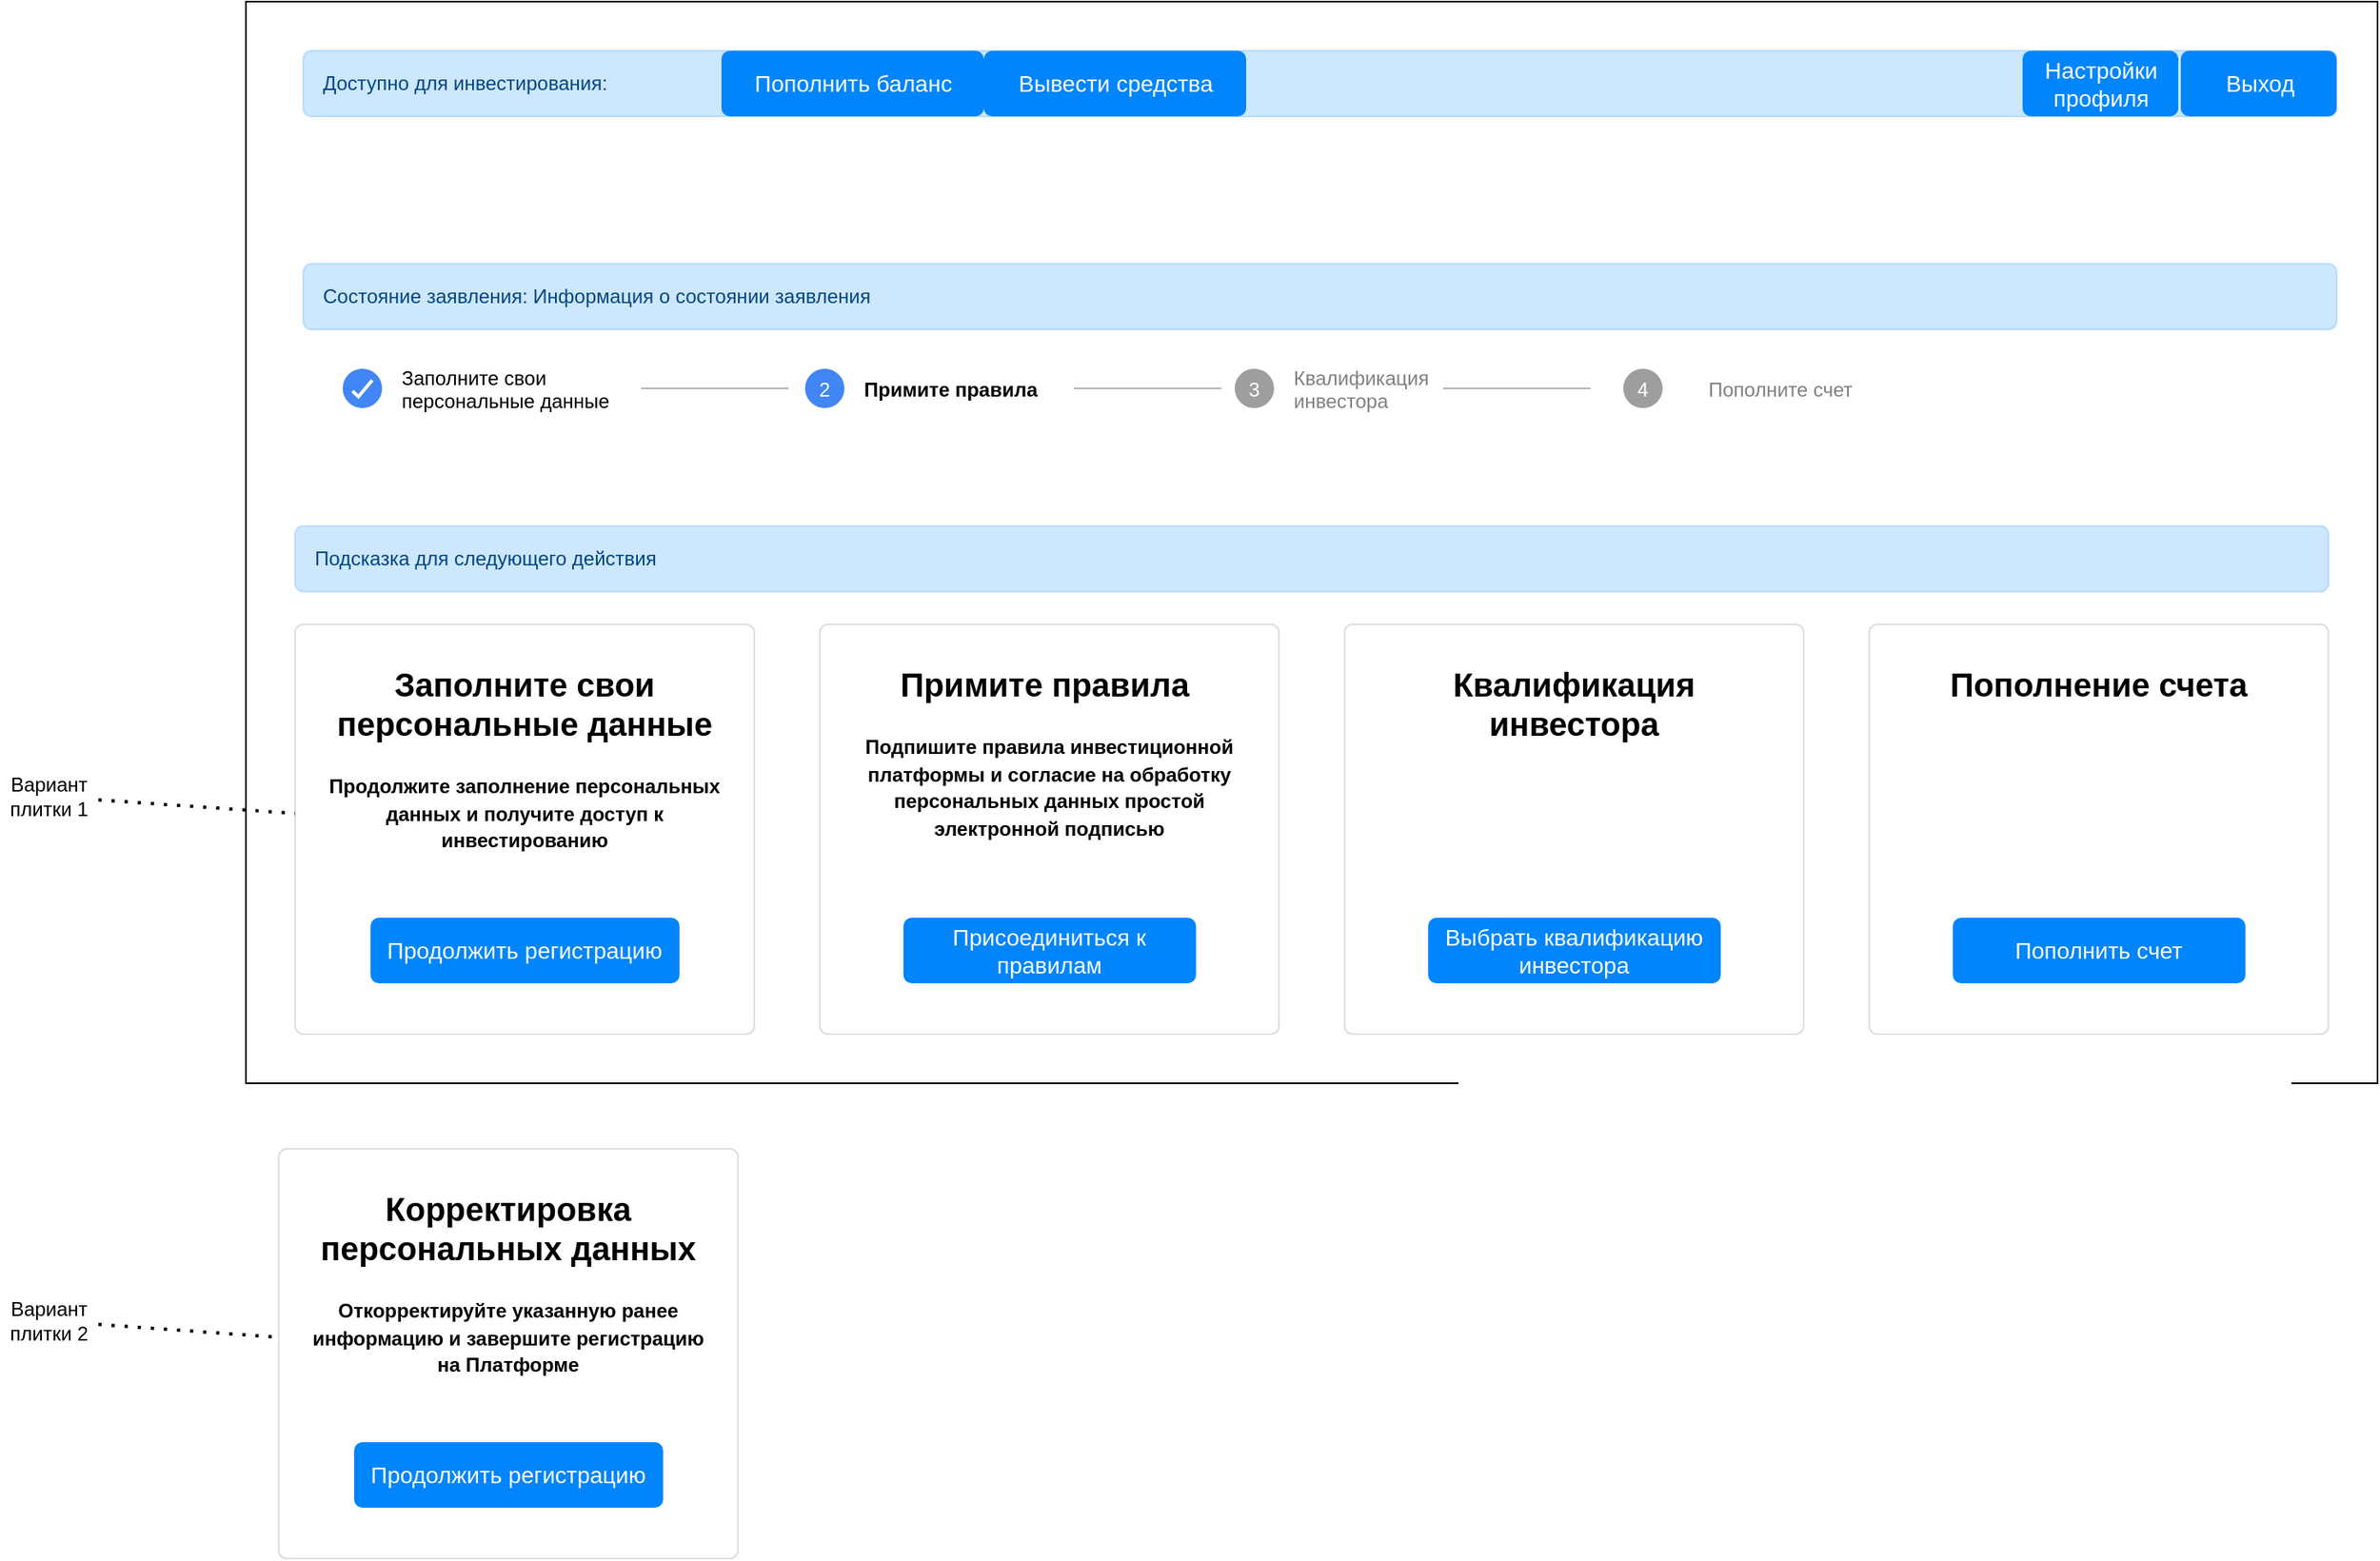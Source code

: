<mxfile version="20.2.3" type="device"><diagram id="y0Dcbx2gY_eZ_BZDZOhD" name="Page-1"><mxGraphModel dx="3137" dy="876" grid="1" gridSize="10" guides="1" tooltips="1" connect="1" arrows="1" fold="1" page="1" pageScale="1" pageWidth="827" pageHeight="1169" math="0" shadow="0"><root><mxCell id="0"/><mxCell id="1" parent="0"/><mxCell id="iD7hGT-l09tnN8n5SLFx-1" value="" style="rounded=0;whiteSpace=wrap;html=1;" vertex="1" parent="1"><mxGeometry x="-770" y="500" width="1300" height="660" as="geometry"/></mxCell><mxCell id="iD7hGT-l09tnN8n5SLFx-2" value="Доступно для инвестирования:" style="html=1;shadow=0;dashed=0;shape=mxgraph.bootstrap.rrect;rSize=5;strokeColor=#B8DCFE;strokeWidth=1;fillColor=#CCE7FE;fontColor=#004583;whiteSpace=wrap;align=left;verticalAlign=middle;spacingLeft=10;" vertex="1" parent="1"><mxGeometry x="-735" y="530" width="1240" height="40" as="geometry"/></mxCell><mxCell id="iD7hGT-l09tnN8n5SLFx-3" value="" style="html=1;shadow=0;dashed=0;shape=mxgraph.bootstrap.rrect;rSize=5;strokeColor=#DFDFDF;html=1;whiteSpace=wrap;fillColor=#FFFFFF;fontColor=#000000;align=center;verticalAlign=top;spacing=20;fontSize=14;" vertex="1" parent="1"><mxGeometry x="-740" y="880" width="280" height="250" as="geometry"/></mxCell><mxCell id="iD7hGT-l09tnN8n5SLFx-4" value="Заполнить анкету" style="html=1;shadow=0;dashed=0;shape=mxgraph.bootstrap.rrect;rSize=5;perimeter=none;whiteSpace=wrap;fillColor=#0085FC;strokeColor=none;fontColor=#ffffff;resizeWidth=1;fontSize=14;" vertex="1" parent="iD7hGT-l09tnN8n5SLFx-3"><mxGeometry y="1" width="148.42" height="40" relative="1" as="geometry"><mxPoint x="66" y="-71" as="offset"/></mxGeometry></mxCell><mxCell id="iD7hGT-l09tnN8n5SLFx-5" value="&lt;b style=&quot;font-size: 20px&quot;&gt;Заполните свои персональные данные&lt;/b&gt;&lt;br&gt;&lt;br&gt;&lt;b&gt;&lt;font style=&quot;font-size: 12px&quot;&gt;Продолжите заполнение персональных данных и получите доступ к инвестированию&lt;/font&gt;&lt;/b&gt;" style="html=1;shadow=0;dashed=0;shape=mxgraph.bootstrap.rrect;rSize=5;strokeColor=#DFDFDF;html=1;whiteSpace=wrap;fillColor=#FFFFFF;fontColor=#000000;align=center;verticalAlign=top;spacing=20;fontSize=14;" vertex="1" parent="iD7hGT-l09tnN8n5SLFx-3"><mxGeometry width="280" height="250" as="geometry"/></mxCell><mxCell id="iD7hGT-l09tnN8n5SLFx-6" value="Продолжить регистрацию" style="html=1;shadow=0;dashed=0;shape=mxgraph.bootstrap.rrect;rSize=5;perimeter=none;whiteSpace=wrap;fillColor=#0085FC;strokeColor=none;fontColor=#ffffff;resizeWidth=1;fontSize=14;" vertex="1" parent="iD7hGT-l09tnN8n5SLFx-5"><mxGeometry y="1" width="188.42" height="40" relative="1" as="geometry"><mxPoint x="46" y="-71" as="offset"/></mxGeometry></mxCell><mxCell id="iD7hGT-l09tnN8n5SLFx-7" value="" style="html=1;shadow=0;dashed=0;shape=mxgraph.bootstrap.rrect;rSize=5;strokeColor=#DFDFDF;html=1;whiteSpace=wrap;fillColor=#FFFFFF;fontColor=#000000;align=center;verticalAlign=top;spacing=20;fontSize=14;" vertex="1" parent="1"><mxGeometry x="-420" y="880" width="280" height="250" as="geometry"/></mxCell><mxCell id="iD7hGT-l09tnN8n5SLFx-8" value="Заполнить анкету" style="html=1;shadow=0;dashed=0;shape=mxgraph.bootstrap.rrect;rSize=5;perimeter=none;whiteSpace=wrap;fillColor=#0085FC;strokeColor=none;fontColor=#ffffff;resizeWidth=1;fontSize=14;" vertex="1" parent="iD7hGT-l09tnN8n5SLFx-7"><mxGeometry y="1" width="148.42" height="40" relative="1" as="geometry"><mxPoint x="66" y="-71" as="offset"/></mxGeometry></mxCell><mxCell id="iD7hGT-l09tnN8n5SLFx-9" value="&lt;b style=&quot;font-size: 20px&quot;&gt;Примите правила&amp;nbsp;&lt;/b&gt;&lt;br&gt;&lt;br&gt;&lt;b&gt;&lt;font style=&quot;font-size: 12px&quot;&gt;Подпишите правила инвестиционной платформы и согласие на обработку персональных данных простой электронной подписью&lt;/font&gt;&lt;/b&gt;" style="html=1;shadow=0;dashed=0;shape=mxgraph.bootstrap.rrect;rSize=5;strokeColor=#DFDFDF;html=1;whiteSpace=wrap;fillColor=#FFFFFF;fontColor=#000000;align=center;verticalAlign=top;spacing=20;fontSize=14;" vertex="1" parent="iD7hGT-l09tnN8n5SLFx-7"><mxGeometry width="280" height="250" as="geometry"/></mxCell><mxCell id="iD7hGT-l09tnN8n5SLFx-10" value="Присоединиться к правилам" style="html=1;shadow=0;dashed=0;shape=mxgraph.bootstrap.rrect;rSize=5;perimeter=none;whiteSpace=wrap;fillColor=#0085FC;strokeColor=none;fontColor=#ffffff;resizeWidth=1;fontSize=14;" vertex="1" parent="iD7hGT-l09tnN8n5SLFx-9"><mxGeometry y="1" width="178.42" height="40" relative="1" as="geometry"><mxPoint x="51" y="-71" as="offset"/></mxGeometry></mxCell><mxCell id="iD7hGT-l09tnN8n5SLFx-11" value="" style="html=1;shadow=0;dashed=0;shape=mxgraph.bootstrap.rrect;rSize=5;strokeColor=#DFDFDF;html=1;whiteSpace=wrap;fillColor=#FFFFFF;fontColor=#000000;align=center;verticalAlign=top;spacing=20;fontSize=14;" vertex="1" parent="1"><mxGeometry x="-100" y="880" width="280" height="250" as="geometry"/></mxCell><mxCell id="iD7hGT-l09tnN8n5SLFx-12" value="Заполнить анкету" style="html=1;shadow=0;dashed=0;shape=mxgraph.bootstrap.rrect;rSize=5;perimeter=none;whiteSpace=wrap;fillColor=#0085FC;strokeColor=none;fontColor=#ffffff;resizeWidth=1;fontSize=14;" vertex="1" parent="iD7hGT-l09tnN8n5SLFx-11"><mxGeometry y="1" width="148.42" height="40" relative="1" as="geometry"><mxPoint x="66" y="-71" as="offset"/></mxGeometry></mxCell><mxCell id="iD7hGT-l09tnN8n5SLFx-13" value="&lt;span style=&quot;font-size: 20px&quot;&gt;&lt;b&gt;Квалификация инвестора&lt;/b&gt;&lt;/span&gt;" style="html=1;shadow=0;dashed=0;shape=mxgraph.bootstrap.rrect;rSize=5;strokeColor=#DFDFDF;html=1;whiteSpace=wrap;fillColor=#FFFFFF;fontColor=#000000;align=center;verticalAlign=top;spacing=20;fontSize=14;" vertex="1" parent="iD7hGT-l09tnN8n5SLFx-11"><mxGeometry width="280" height="250" as="geometry"/></mxCell><mxCell id="iD7hGT-l09tnN8n5SLFx-14" value="Выбрать квалификацию инвестора" style="html=1;shadow=0;dashed=0;shape=mxgraph.bootstrap.rrect;rSize=5;perimeter=none;whiteSpace=wrap;fillColor=#0085FC;strokeColor=none;fontColor=#ffffff;resizeWidth=1;fontSize=14;" vertex="1" parent="iD7hGT-l09tnN8n5SLFx-13"><mxGeometry y="1" width="178.42" height="40" relative="1" as="geometry"><mxPoint x="51" y="-71" as="offset"/></mxGeometry></mxCell><mxCell id="iD7hGT-l09tnN8n5SLFx-15" value="" style="html=1;shadow=0;dashed=0;shape=mxgraph.bootstrap.rrect;rSize=5;strokeColor=#DFDFDF;html=1;whiteSpace=wrap;fillColor=#FFFFFF;fontColor=#000000;align=center;verticalAlign=top;spacing=20;fontSize=14;" vertex="1" parent="1"><mxGeometry x="220" y="880" width="280" height="250" as="geometry"/></mxCell><mxCell id="iD7hGT-l09tnN8n5SLFx-16" value="Заполнить анкету" style="html=1;shadow=0;dashed=0;shape=mxgraph.bootstrap.rrect;rSize=5;perimeter=none;whiteSpace=wrap;fillColor=#0085FC;strokeColor=none;fontColor=#ffffff;resizeWidth=1;fontSize=14;" vertex="1" parent="iD7hGT-l09tnN8n5SLFx-15"><mxGeometry y="1" width="148.42" height="40" relative="1" as="geometry"><mxPoint x="66" y="-71" as="offset"/></mxGeometry></mxCell><mxCell id="iD7hGT-l09tnN8n5SLFx-17" value="&lt;span style=&quot;font-size: 20px&quot;&gt;&lt;b&gt;Пополнение счета&lt;/b&gt;&lt;/span&gt;" style="html=1;shadow=0;dashed=0;shape=mxgraph.bootstrap.rrect;rSize=5;strokeColor=#DFDFDF;html=1;whiteSpace=wrap;fillColor=#FFFFFF;fontColor=#000000;align=center;verticalAlign=top;spacing=20;fontSize=14;" vertex="1" parent="iD7hGT-l09tnN8n5SLFx-15"><mxGeometry width="280" height="250" as="geometry"/></mxCell><mxCell id="iD7hGT-l09tnN8n5SLFx-18" value="Пополнить счет" style="html=1;shadow=0;dashed=0;shape=mxgraph.bootstrap.rrect;rSize=5;perimeter=none;whiteSpace=wrap;fillColor=#0085FC;strokeColor=none;fontColor=#ffffff;resizeWidth=1;fontSize=14;" vertex="1" parent="iD7hGT-l09tnN8n5SLFx-17"><mxGeometry y="1" width="178.42" height="40" relative="1" as="geometry"><mxPoint x="51" y="-71" as="offset"/></mxGeometry></mxCell><mxCell id="iD7hGT-l09tnN8n5SLFx-19" value="Подсказка для следующего действия" style="html=1;shadow=0;dashed=0;shape=mxgraph.bootstrap.rrect;rSize=5;strokeColor=#B8DCFE;strokeWidth=1;fillColor=#CCE7FE;fontColor=#004583;whiteSpace=wrap;align=left;verticalAlign=middle;spacingLeft=10;" vertex="1" parent="1"><mxGeometry x="-740" y="820" width="1240" height="40" as="geometry"/></mxCell><mxCell id="iD7hGT-l09tnN8n5SLFx-20" value="Пополнить баланс" style="html=1;shadow=0;dashed=0;shape=mxgraph.bootstrap.rrect;rSize=5;fillColor=#0085FC;strokeColor=none;fontSize=14;fontColor=#ffffff;" vertex="1" parent="1"><mxGeometry x="-480" y="530" width="160" height="40" as="geometry"/></mxCell><mxCell id="iD7hGT-l09tnN8n5SLFx-21" value="Вывести средства" style="html=1;shadow=0;dashed=0;shape=mxgraph.bootstrap.rrect;rSize=5;fillColor=#0085FC;strokeColor=none;fontSize=14;fontColor=#ffffff;" vertex="1" parent="1"><mxGeometry x="-320" y="530" width="160" height="40" as="geometry"/></mxCell><mxCell id="iD7hGT-l09tnN8n5SLFx-22" value="Выход" style="html=1;shadow=0;dashed=0;shape=mxgraph.bootstrap.rrect;rSize=5;fillColor=#0085FC;strokeColor=none;fontSize=14;fontColor=#ffffff;" vertex="1" parent="1"><mxGeometry x="410" y="530" width="95" height="40" as="geometry"/></mxCell><mxCell id="iD7hGT-l09tnN8n5SLFx-23" value="Настройки&lt;br&gt;профиля" style="html=1;shadow=0;dashed=0;shape=mxgraph.bootstrap.rrect;rSize=5;fillColor=#0085FC;strokeColor=none;fontSize=14;fontColor=#ffffff;" vertex="1" parent="1"><mxGeometry x="313.5" y="530" width="95" height="40" as="geometry"/></mxCell><mxCell id="iD7hGT-l09tnN8n5SLFx-24" value="" style="html=1;shadow=0;dashed=0;shape=mxgraph.bootstrap.rrect;rSize=5;strokeColor=#DFDFDF;html=1;whiteSpace=wrap;fillColor=#FFFFFF;fontColor=#000000;align=center;verticalAlign=top;spacing=20;fontSize=14;" vertex="1" parent="1"><mxGeometry x="-750" y="1200" width="280" height="250" as="geometry"/></mxCell><mxCell id="iD7hGT-l09tnN8n5SLFx-25" value="Заполнить анкету" style="html=1;shadow=0;dashed=0;shape=mxgraph.bootstrap.rrect;rSize=5;perimeter=none;whiteSpace=wrap;fillColor=#0085FC;strokeColor=none;fontColor=#ffffff;resizeWidth=1;fontSize=14;" vertex="1" parent="iD7hGT-l09tnN8n5SLFx-24"><mxGeometry y="1" width="148.42" height="40" relative="1" as="geometry"><mxPoint x="66" y="-71" as="offset"/></mxGeometry></mxCell><mxCell id="iD7hGT-l09tnN8n5SLFx-26" value="&lt;b style=&quot;font-size: 20px&quot;&gt;Корректировка персональных данных&lt;/b&gt;&lt;br&gt;&lt;br&gt;&lt;b&gt;&lt;font style=&quot;font-size: 12px&quot;&gt;Откорректируйте указанную ранее информацию и завершите регистрацию на Платформе&lt;/font&gt;&lt;/b&gt;" style="html=1;shadow=0;dashed=0;shape=mxgraph.bootstrap.rrect;rSize=5;strokeColor=#DFDFDF;html=1;whiteSpace=wrap;fillColor=#FFFFFF;fontColor=#000000;align=center;verticalAlign=top;spacing=20;fontSize=14;" vertex="1" parent="iD7hGT-l09tnN8n5SLFx-24"><mxGeometry width="280" height="250" as="geometry"/></mxCell><mxCell id="iD7hGT-l09tnN8n5SLFx-27" value="Продолжить регистрацию" style="html=1;shadow=0;dashed=0;shape=mxgraph.bootstrap.rrect;rSize=5;perimeter=none;whiteSpace=wrap;fillColor=#0085FC;strokeColor=none;fontColor=#ffffff;resizeWidth=1;fontSize=14;" vertex="1" parent="iD7hGT-l09tnN8n5SLFx-26"><mxGeometry y="1" width="188.42" height="40" relative="1" as="geometry"><mxPoint x="46" y="-71" as="offset"/></mxGeometry></mxCell><mxCell id="iD7hGT-l09tnN8n5SLFx-28" value="" style="endArrow=none;dashed=1;html=1;dashPattern=1 3;strokeWidth=2;rounded=0;" edge="1" parent="1" source="iD7hGT-l09tnN8n5SLFx-30" target="iD7hGT-l09tnN8n5SLFx-5"><mxGeometry width="50" height="50" relative="1" as="geometry"><mxPoint x="-850" y="983.448" as="sourcePoint"/><mxPoint x="-850" y="1090" as="targetPoint"/></mxGeometry></mxCell><mxCell id="iD7hGT-l09tnN8n5SLFx-29" value="" style="endArrow=none;dashed=1;html=1;dashPattern=1 3;strokeWidth=2;rounded=0;" edge="1" parent="1" source="iD7hGT-l09tnN8n5SLFx-31" target="iD7hGT-l09tnN8n5SLFx-26"><mxGeometry width="50" height="50" relative="1" as="geometry"><mxPoint x="-840" y="1312.222" as="sourcePoint"/><mxPoint x="-730" y="1002.931" as="targetPoint"/></mxGeometry></mxCell><mxCell id="iD7hGT-l09tnN8n5SLFx-30" value="Вариант плитки 1" style="text;html=1;strokeColor=none;fillColor=none;align=center;verticalAlign=middle;whiteSpace=wrap;rounded=0;" vertex="1" parent="1"><mxGeometry x="-920" y="970" width="60" height="30" as="geometry"/></mxCell><mxCell id="iD7hGT-l09tnN8n5SLFx-31" value="Вариант плитки 2" style="text;html=1;strokeColor=none;fillColor=none;align=center;verticalAlign=middle;whiteSpace=wrap;rounded=0;" vertex="1" parent="1"><mxGeometry x="-920" y="1290" width="60" height="30" as="geometry"/></mxCell><mxCell id="iD7hGT-l09tnN8n5SLFx-32" value="" style="shape=rect;strokeColor=none;fillColor=#ffffff;" vertex="1" parent="1"><mxGeometry x="-735" y="700" width="1240" height="72" as="geometry"/></mxCell><mxCell id="iD7hGT-l09tnN8n5SLFx-33" value="Заполните свои &#10;персональные данные " style="shape=ellipse;strokeColor=none;fillColor=#4285F4;fontColor=#000000;labelPosition=right;align=left;spacingLeft=10;" vertex="1" parent="iD7hGT-l09tnN8n5SLFx-32"><mxGeometry width="24" height="24" relative="1" as="geometry"><mxPoint x="24" y="24" as="offset"/></mxGeometry></mxCell><mxCell id="iD7hGT-l09tnN8n5SLFx-34" value="" style="dashed=0;shape=mxgraph.gmdl.check;strokeColor=#ffffff;strokeWidth=2;fillColor=#66B2FF;" vertex="1" parent="iD7hGT-l09tnN8n5SLFx-33"><mxGeometry x="0.5" y="0.5" width="12" height="10" relative="1" as="geometry"><mxPoint x="-6" y="-5" as="offset"/></mxGeometry></mxCell><mxCell id="iD7hGT-l09tnN8n5SLFx-35" value="" style="shape=line;strokeColor=#b3b3b3;fillColor=#66B2FF;" vertex="1" parent="iD7hGT-l09tnN8n5SLFx-32"><mxGeometry width="90" height="10" relative="1" as="geometry"><mxPoint x="206" y="31" as="offset"/></mxGeometry></mxCell><mxCell id="iD7hGT-l09tnN8n5SLFx-36" value="2" style="shape=ellipse;strokeColor=none;fillColor=#4285F4;fontColor=#ffffff;" vertex="1" parent="iD7hGT-l09tnN8n5SLFx-32"><mxGeometry width="24" height="24" relative="1" as="geometry"><mxPoint x="306" y="24" as="offset"/></mxGeometry></mxCell><mxCell id="iD7hGT-l09tnN8n5SLFx-37" value="Примите правила " style="shape=rect;strokeColor=none;fillColor=none;fontColor=#000000;align=left;spacingLeft=10;fontStyle=1;" vertex="1" parent="iD7hGT-l09tnN8n5SLFx-32"><mxGeometry width="200" height="24" relative="1" as="geometry"><mxPoint x="330" y="24" as="offset"/></mxGeometry></mxCell><mxCell id="iD7hGT-l09tnN8n5SLFx-38" value="" style="shape=line;strokeColor=#b3b3b3;fillColor=#66B2FF;" vertex="1" parent="iD7hGT-l09tnN8n5SLFx-32"><mxGeometry width="90" height="10" relative="1" as="geometry"><mxPoint x="470" y="31" as="offset"/></mxGeometry></mxCell><mxCell id="iD7hGT-l09tnN8n5SLFx-39" value="3" style="shape=ellipse;strokeColor=none;fillColor=#9e9e9e;fontColor=#ffffff;" vertex="1" parent="iD7hGT-l09tnN8n5SLFx-32"><mxGeometry width="24" height="24" relative="1" as="geometry"><mxPoint x="568" y="24" as="offset"/></mxGeometry></mxCell><mxCell id="iD7hGT-l09tnN8n5SLFx-40" value="Квалификация &#10;инвестора" style="shape=rect;strokeColor=none;fillColor=none;align=left;spacingLeft=10;fontColor=#808080;" vertex="1" parent="iD7hGT-l09tnN8n5SLFx-32"><mxGeometry width="110" height="24" relative="1" as="geometry"><mxPoint x="592" y="24" as="offset"/></mxGeometry></mxCell><mxCell id="iD7hGT-l09tnN8n5SLFx-41" value="" style="shape=line;strokeColor=#b3b3b3;fillColor=#66B2FF;" vertex="1" parent="iD7hGT-l09tnN8n5SLFx-32"><mxGeometry x="695" y="31" width="90" height="10" as="geometry"/></mxCell><mxCell id="iD7hGT-l09tnN8n5SLFx-42" value="4" style="shape=ellipse;strokeColor=none;fillColor=#9e9e9e;fontColor=#ffffff;" vertex="1" parent="iD7hGT-l09tnN8n5SLFx-32"><mxGeometry x="805" y="24" width="24" height="24" as="geometry"/></mxCell><mxCell id="iD7hGT-l09tnN8n5SLFx-43" value="Пополните счет" style="shape=rect;strokeColor=none;fillColor=none;align=left;spacingLeft=10;fontColor=#808080;" vertex="1" parent="iD7hGT-l09tnN8n5SLFx-32"><mxGeometry x="845" y="24" width="110" height="24" as="geometry"/></mxCell><mxCell id="iD7hGT-l09tnN8n5SLFx-44" value="Состояние заявления: Информация о состоянии заявления" style="html=1;shadow=0;dashed=0;shape=mxgraph.bootstrap.rrect;rSize=5;strokeColor=#B8DCFE;strokeWidth=1;fillColor=#CCE7FE;fontColor=#004583;whiteSpace=wrap;align=left;verticalAlign=middle;spacingLeft=10;" vertex="1" parent="iD7hGT-l09tnN8n5SLFx-32"><mxGeometry y="-40" width="1240" height="40" as="geometry"/></mxCell></root></mxGraphModel></diagram></mxfile>
